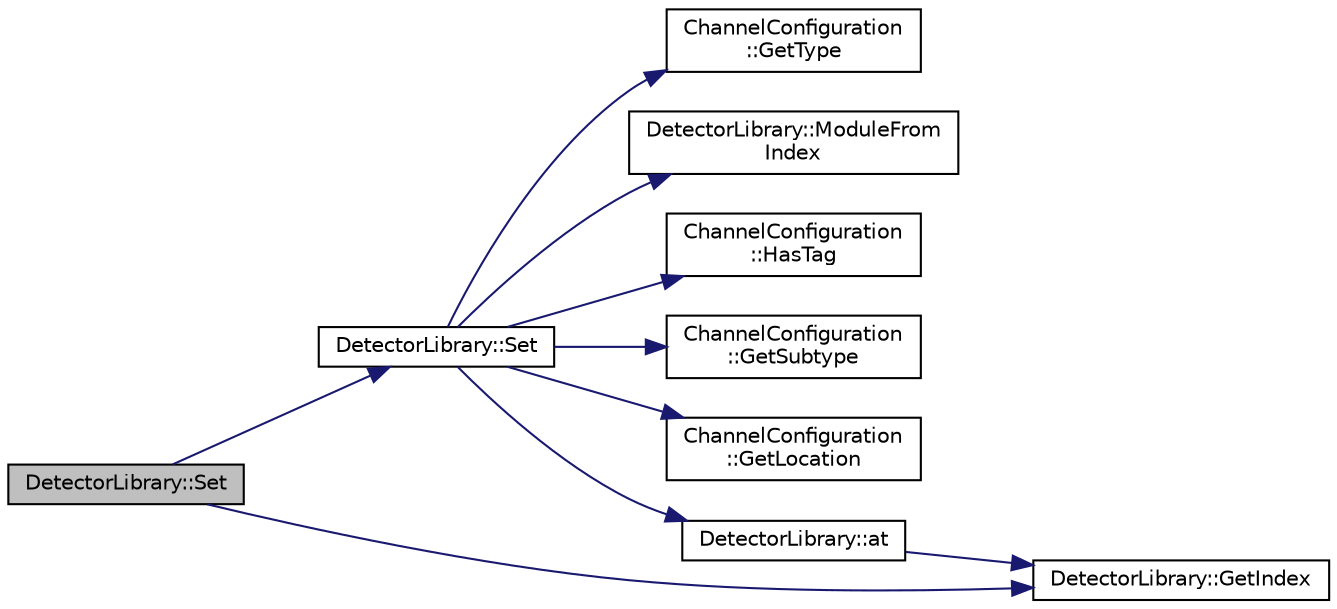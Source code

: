 digraph "DetectorLibrary::Set"
{
  edge [fontname="Helvetica",fontsize="10",labelfontname="Helvetica",labelfontsize="10"];
  node [fontname="Helvetica",fontsize="10",shape=record];
  rankdir="LR";
  Node1 [label="DetectorLibrary::Set",height=0.2,width=0.4,color="black", fillcolor="grey75", style="filled", fontcolor="black"];
  Node1 -> Node2 [color="midnightblue",fontsize="10",style="solid",fontname="Helvetica"];
  Node2 [label="DetectorLibrary::Set",height=0.2,width=0.4,color="black", fillcolor="white", style="filled",URL="$dc/dbe/class_detector_library.html#a9b4ea4ad0464f8039dafedbb6a3a7939"];
  Node2 -> Node3 [color="midnightblue",fontsize="10",style="solid",fontname="Helvetica"];
  Node3 [label="ChannelConfiguration\l::GetType",height=0.2,width=0.4,color="black", fillcolor="white", style="filled",URL="$d6/d20/class_channel_configuration.html#aba4539c47063c552522bcf7c20d5bf29"];
  Node2 -> Node4 [color="midnightblue",fontsize="10",style="solid",fontname="Helvetica"];
  Node4 [label="DetectorLibrary::ModuleFrom\lIndex",height=0.2,width=0.4,color="black", fillcolor="white", style="filled",URL="$dc/dbe/class_detector_library.html#a9297fb25cacc210dd6d2c1fd50675543"];
  Node2 -> Node5 [color="midnightblue",fontsize="10",style="solid",fontname="Helvetica"];
  Node5 [label="ChannelConfiguration\l::HasTag",height=0.2,width=0.4,color="black", fillcolor="white", style="filled",URL="$d6/d20/class_channel_configuration.html#a12d5e0dec96416851743462c53775bf5"];
  Node2 -> Node6 [color="midnightblue",fontsize="10",style="solid",fontname="Helvetica"];
  Node6 [label="ChannelConfiguration\l::GetSubtype",height=0.2,width=0.4,color="black", fillcolor="white", style="filled",URL="$d6/d20/class_channel_configuration.html#aaa6fcf267aebd6df6fa3df5510cfaeea"];
  Node2 -> Node7 [color="midnightblue",fontsize="10",style="solid",fontname="Helvetica"];
  Node7 [label="ChannelConfiguration\l::GetLocation",height=0.2,width=0.4,color="black", fillcolor="white", style="filled",URL="$d6/d20/class_channel_configuration.html#a63b0841b2af27b4d019b5f68097a5eef"];
  Node2 -> Node8 [color="midnightblue",fontsize="10",style="solid",fontname="Helvetica"];
  Node8 [label="DetectorLibrary::at",height=0.2,width=0.4,color="black", fillcolor="white", style="filled",URL="$dc/dbe/class_detector_library.html#a7dc03a85fdd914647e3b4405524d8f02"];
  Node8 -> Node9 [color="midnightblue",fontsize="10",style="solid",fontname="Helvetica"];
  Node9 [label="DetectorLibrary::GetIndex",height=0.2,width=0.4,color="black", fillcolor="white", style="filled",URL="$dc/dbe/class_detector_library.html#a90877646fc3c5c845baa0ff3643335d4"];
  Node1 -> Node9 [color="midnightblue",fontsize="10",style="solid",fontname="Helvetica"];
}
